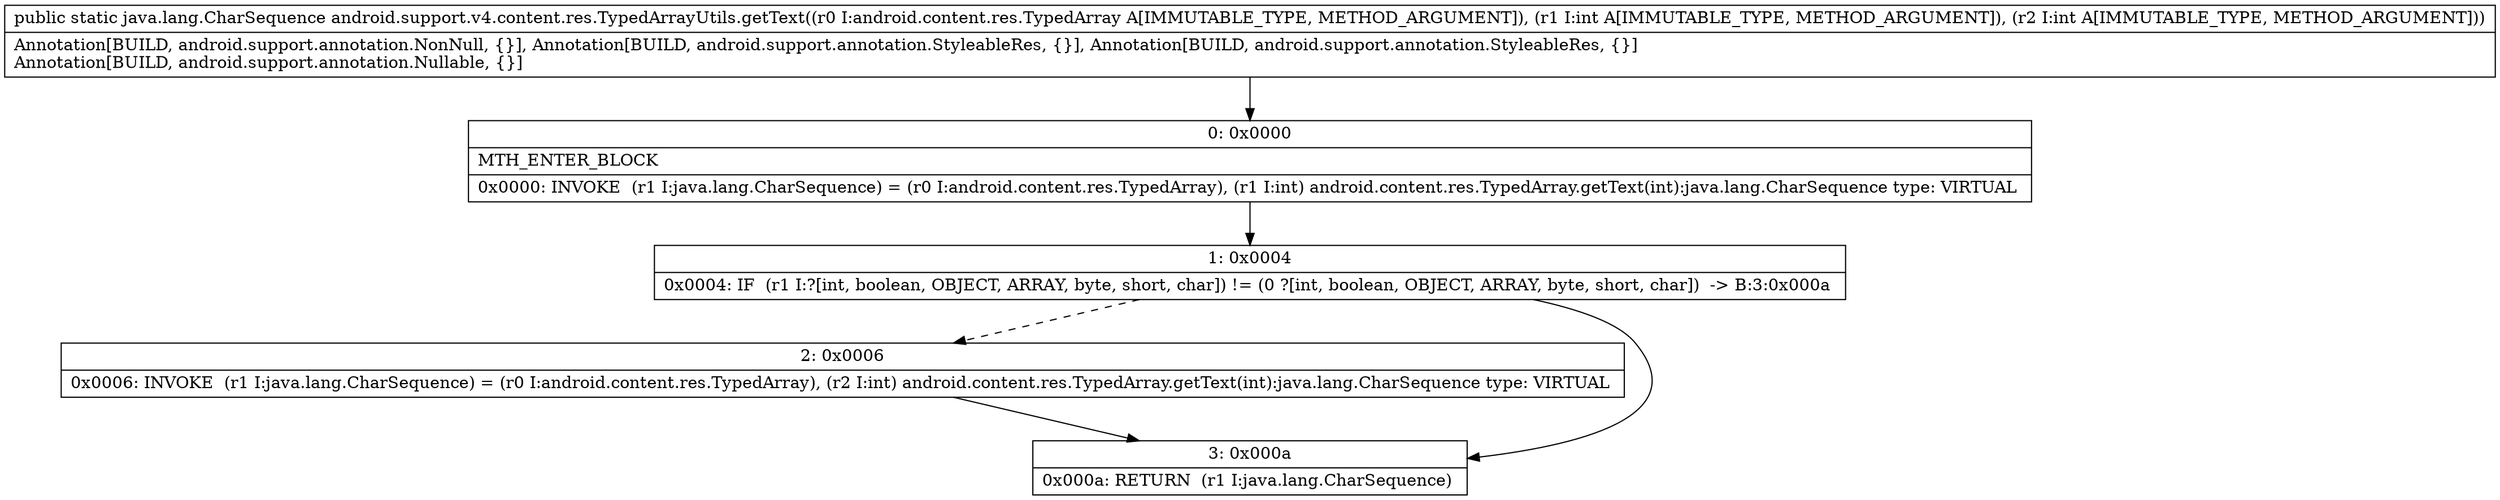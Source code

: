 digraph "CFG forandroid.support.v4.content.res.TypedArrayUtils.getText(Landroid\/content\/res\/TypedArray;II)Ljava\/lang\/CharSequence;" {
Node_0 [shape=record,label="{0\:\ 0x0000|MTH_ENTER_BLOCK\l|0x0000: INVOKE  (r1 I:java.lang.CharSequence) = (r0 I:android.content.res.TypedArray), (r1 I:int) android.content.res.TypedArray.getText(int):java.lang.CharSequence type: VIRTUAL \l}"];
Node_1 [shape=record,label="{1\:\ 0x0004|0x0004: IF  (r1 I:?[int, boolean, OBJECT, ARRAY, byte, short, char]) != (0 ?[int, boolean, OBJECT, ARRAY, byte, short, char])  \-\> B:3:0x000a \l}"];
Node_2 [shape=record,label="{2\:\ 0x0006|0x0006: INVOKE  (r1 I:java.lang.CharSequence) = (r0 I:android.content.res.TypedArray), (r2 I:int) android.content.res.TypedArray.getText(int):java.lang.CharSequence type: VIRTUAL \l}"];
Node_3 [shape=record,label="{3\:\ 0x000a|0x000a: RETURN  (r1 I:java.lang.CharSequence) \l}"];
MethodNode[shape=record,label="{public static java.lang.CharSequence android.support.v4.content.res.TypedArrayUtils.getText((r0 I:android.content.res.TypedArray A[IMMUTABLE_TYPE, METHOD_ARGUMENT]), (r1 I:int A[IMMUTABLE_TYPE, METHOD_ARGUMENT]), (r2 I:int A[IMMUTABLE_TYPE, METHOD_ARGUMENT]))  | Annotation[BUILD, android.support.annotation.NonNull, \{\}], Annotation[BUILD, android.support.annotation.StyleableRes, \{\}], Annotation[BUILD, android.support.annotation.StyleableRes, \{\}]\lAnnotation[BUILD, android.support.annotation.Nullable, \{\}]\l}"];
MethodNode -> Node_0;
Node_0 -> Node_1;
Node_1 -> Node_2[style=dashed];
Node_1 -> Node_3;
Node_2 -> Node_3;
}

